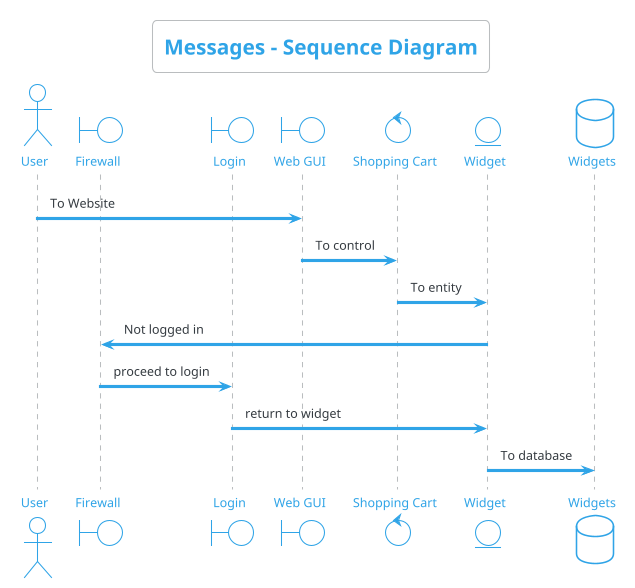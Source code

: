 @startuml

!theme cerulean-outline

title "Messages - Sequence Diagram"

actor User
boundary "Firewall" as FW
boundary "Login" as Login
boundary "Web GUI" as GUI
control "Shopping Cart" as SC
entity Widget
database Widgets

User -> GUI : To Website
GUI -> SC : To control
SC -> Widget : To entity
FW <- Widget : Not logged in
FW -> Login : proceed to login
Login -> Widget : return to widget
Widget -> Widgets : To database

@enduml